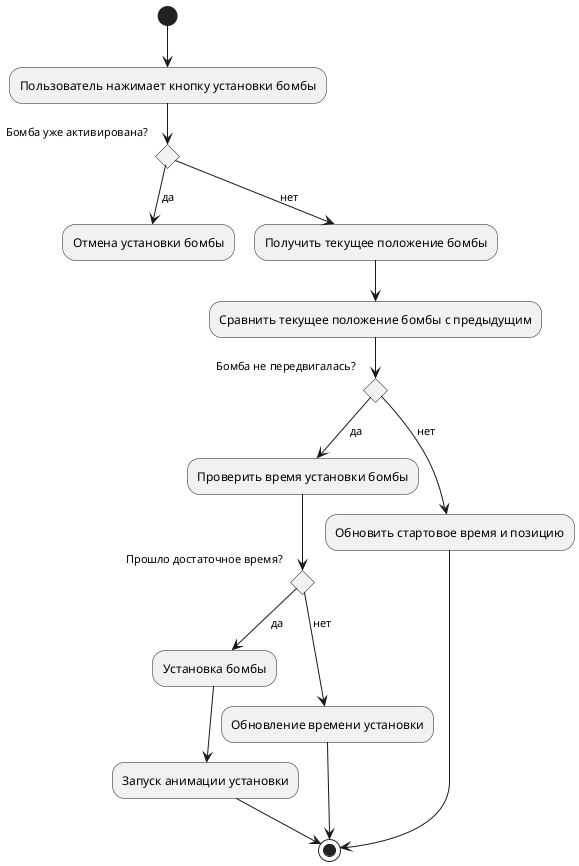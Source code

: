 @startuml
(*) --> "Пользователь нажимает кнопку установки бомбы"
if "Бомба уже активирована?" then
  -->[да] "Отмена установки бомбы"
else
  -->[нет] "Получить текущее положение бомбы"
  --> "Сравнить текущее положение бомбы с предыдущим"
  if "Бомба не передвигалась?" then
    -->[да] "Проверить время установки бомбы"
    if "Прошло достаточное время?" then
      -->[да] "Установка бомбы"
      --> "Запуск анимации установки"
      --> (*)
    else
      -->[нет] "Обновление времени установки"
      --> (*)
    endif
  else
    -->[нет] "Обновить стартовое время и позицию"
    --> (*)
  endif
endif
@enduml
